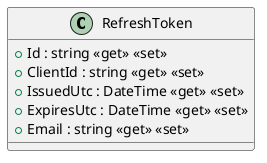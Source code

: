 @startuml
class RefreshToken {
    + Id : string <<get>> <<set>>
    + ClientId : string <<get>> <<set>>
    + IssuedUtc : DateTime <<get>> <<set>>
    + ExpiresUtc : DateTime <<get>> <<set>>
    + Email : string <<get>> <<set>>
}
@enduml
